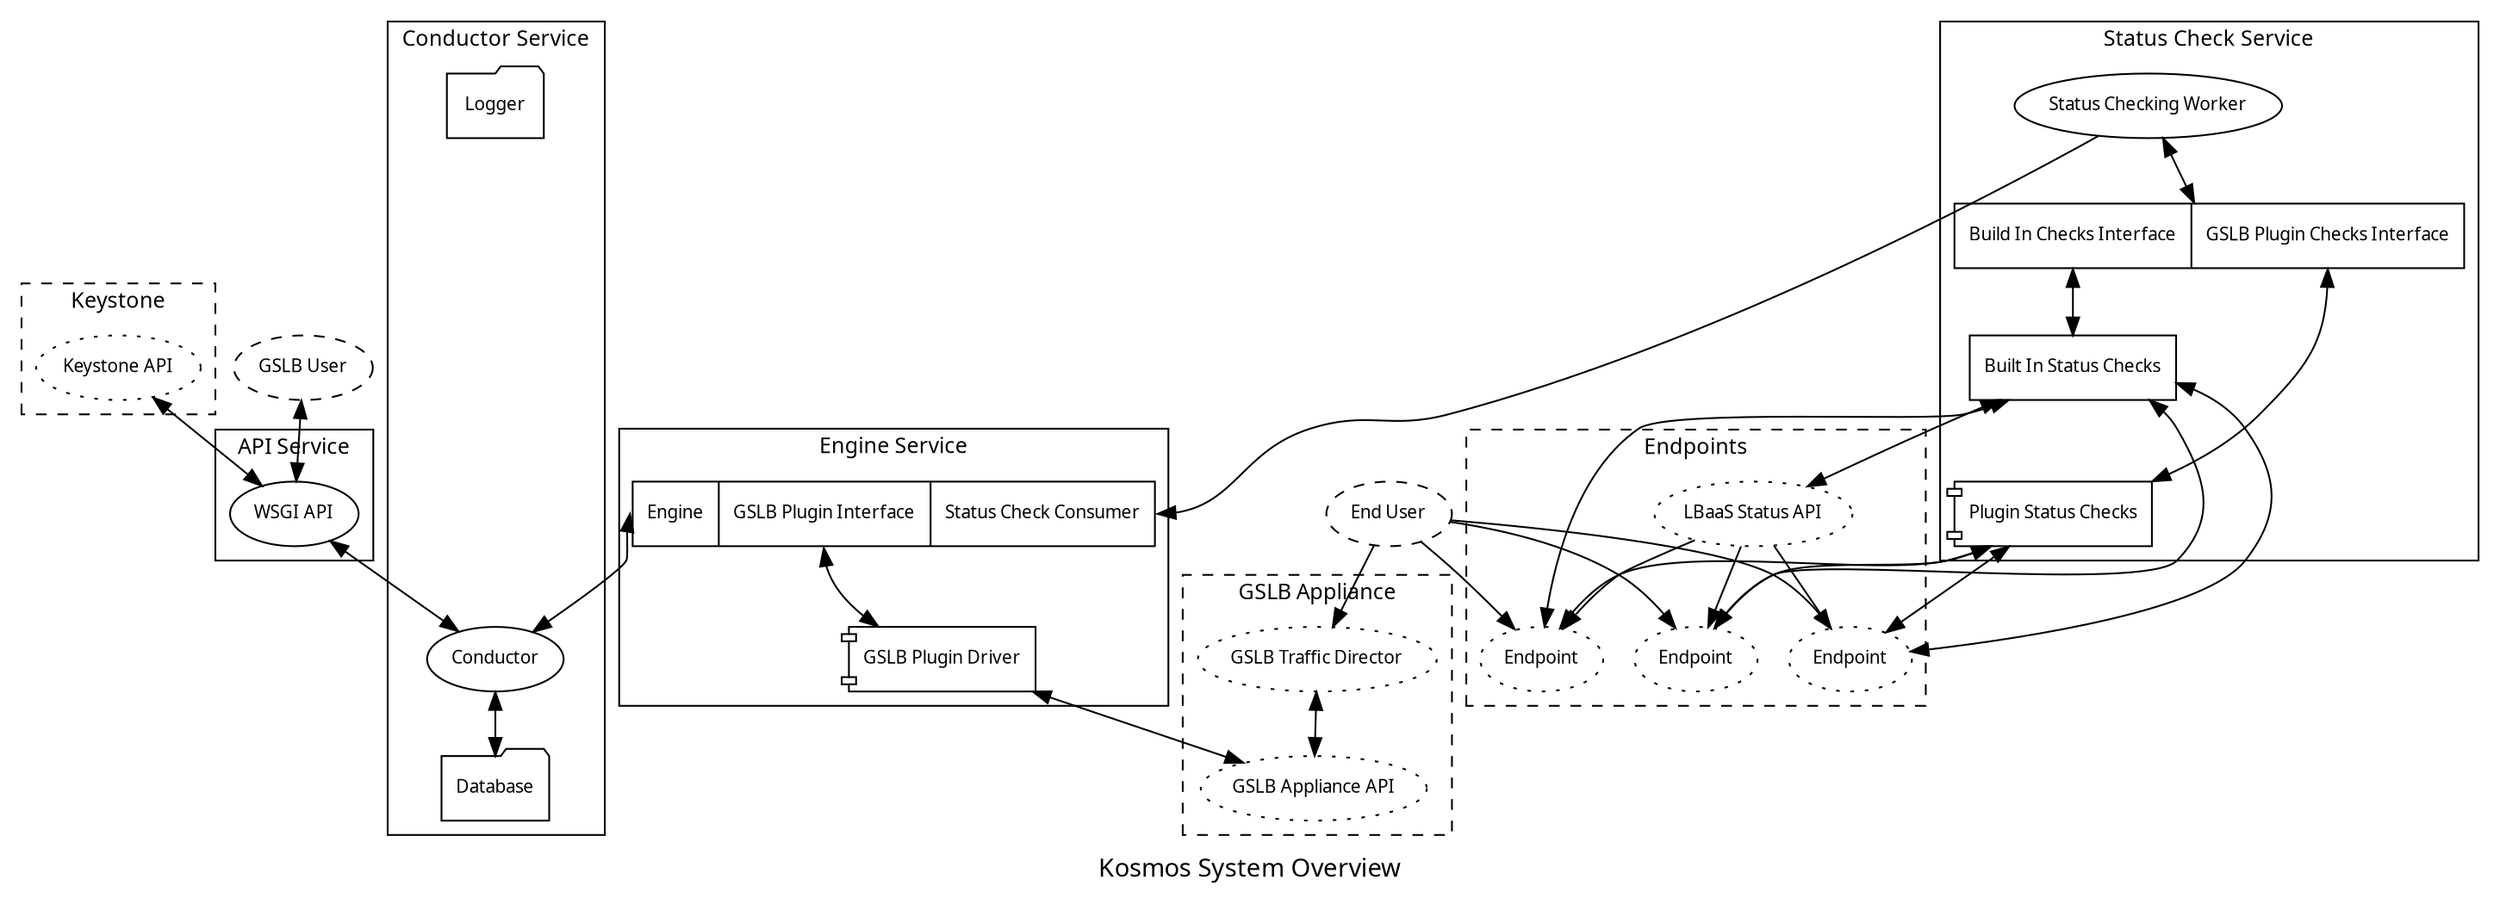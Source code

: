 digraph "Kosmos"{
    rankdir=TB
    node [ fontname="sans-serif"fontsize=10 ];
    edge [ fontname="sans-serif"fontsize=10 ];
    label="Kosmos System Overview";
    overlap="ortho";
    fontname="sans-serif"
    newrank=true

    subgraph cluster_keystone {
        fontname="sans-serif"
        label="Keystone";
        fontsize=12
        style="dashed"

        Keystone[label="Keystone API", style="dotted"];
    }

    subgraph cluster_api_service {
        fontname="sans-serif"
        label="API Service";
        fontsize=12

        WSGI[label="WSGI API"];
    }


    subgraph cluster_conductor_service {
        fontname="sans-serif"
        label="Conductor Service";
        fontsize=12

        Conductor[label="Conductor"];
        Database[label="Database", shape="folder"];
        Logger[label="Logger", shape="folder"];
    }

    subgraph cluster_engine_service {
        fontname="sans-serif"
        label="Engine Service";
        fontsize=12

        node[shape=record];
        Engine[label="<f0> Engine|<f1> GSLB Plugin Interface |<f2> Status Check Consumer"];
        PluginDriver[label="GSLB Plugin Driver", shape="component"]
    }

    subgraph cluster_gslb_appliance {
        fontname="sans-serif"
        fontsize=12
        label="GSLB Appliance";
        style="dashed"

        Applicance[label="GSLB Traffic Director", style="dotted"];
        ApplicanceAPI[label="GSLB Appliance API", style="dotted"];
    }

    subgraph cluster_status_checks {
        fontname="sans-serif"
        fontsize=12
        label="Status Check Service";

        Worker[label="Status Checking Worker"];

        node[shape=record];
        Checks[label="<f0> Build In Checks Interface |<f1> GSLB Plugin Checks Interface"];

        BuiltInChecks[label="Built In Status Checks"]
        PluginChecks[label="Plugin Status Checks", shape="component"]
    }

    subgraph cluster_endpoints {
        fontname="sans-serif"
        fontsize=12
        label="Endpoints";
        style="dashed"

        Endpoint1[label="Endpoint", style="dotted"];
        Endpoint2[label="Endpoint", style="dotted"];
        Endpoint3[label="Endpoint", style="dotted"];
        LBaaSAPI[label="LBaaS Status API", style="dotted"];

    }

    AdminUser[label="GSLB User", style="dashed"];
    AdminUser -> WSGI [dir="both"];

    Keystone -> WSGI [dir="both"];

    WSGI -> Conductor:f0 [dir="both"];

    Conductor -> Database [dir="both"];

    Engine:f0 -> Conductor [dir="both"];

    Engine:f1 -> PluginDriver [dir="both"];
    PluginDriver -> ApplicanceAPI [dir="both"];

    Applicance -> ApplicanceAPI [dir="both"];

    Worker -> Engine:f2;
    Worker -> Checks [dir="both"];
    Checks:f0 -> BuiltInChecks [dir="both"];
    Checks:f1 -> PluginChecks [dir="both"];
    BuiltInChecks -> {Endpoint1; Endpoint2; Endpoint3; LBaaSAPI} [dir="both"];
    LBaaSAPI -> {Endpoint1; Endpoint2; Endpoint3}
    PluginChecks -> {Endpoint1; Endpoint2; Endpoint3} [dir="both"];

    EndUser[label="End User", style="dashed"];

    EndUser -> Applicance
    EndUser -> {Endpoint1; Endpoint2; Endpoint3}

}